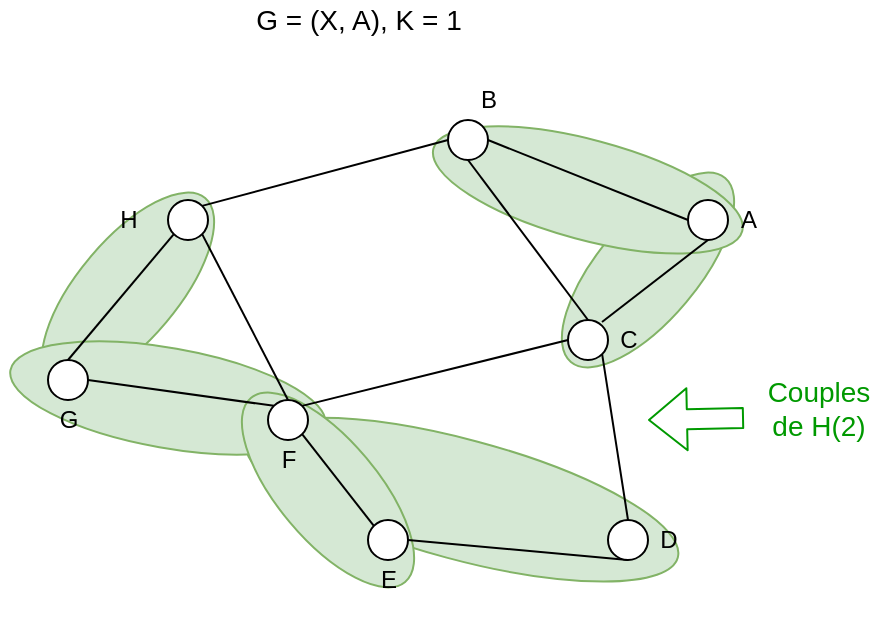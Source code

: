 <mxfile version="13.6.5" type="device"><diagram id="vuOPmMtSkK4FXWNTyyJW" name="Page-1"><mxGraphModel dx="496" dy="691" grid="1" gridSize="10" guides="1" tooltips="1" connect="1" arrows="1" fold="1" page="1" pageScale="1" pageWidth="827" pageHeight="1169" math="0" shadow="0"><root><mxCell id="0"/><mxCell id="1" parent="0"/><mxCell id="0mGoivNlxTxu_5hzfVx2-88" value="" style="ellipse;whiteSpace=wrap;html=1;rotation=-230;fillColor=#d5e8d4;strokeColor=#82b366;" vertex="1" parent="1"><mxGeometry x="10" y="289.98" width="120" height="50" as="geometry"/></mxCell><mxCell id="0mGoivNlxTxu_5hzfVx2-89" value="" style="ellipse;whiteSpace=wrap;html=1;rotation=-165;fillColor=#d5e8d4;strokeColor=#82b366;" vertex="1" parent="1"><mxGeometry x="125.43" y="389.83" width="223.28" height="60" as="geometry"/></mxCell><mxCell id="0mGoivNlxTxu_5hzfVx2-90" value="" style="ellipse;whiteSpace=wrap;html=1;rotation=-170;fillColor=#d5e8d4;strokeColor=#82b366;" vertex="1" parent="1"><mxGeometry x="10" y="344" width="160" height="50" as="geometry"/></mxCell><mxCell id="0mGoivNlxTxu_5hzfVx2-91" value="" style="ellipse;whiteSpace=wrap;html=1;rotation=50;fillColor=#d5e8d4;strokeColor=#82b366;" vertex="1" parent="1"><mxGeometry x="110" y="390" width="120" height="50" as="geometry"/></mxCell><mxCell id="0mGoivNlxTxu_5hzfVx2-92" value="" style="ellipse;whiteSpace=wrap;html=1;rotation=-230;fillColor=#d5e8d4;strokeColor=#82b366;" vertex="1" parent="1"><mxGeometry x="270" y="280" width="120" height="50" as="geometry"/></mxCell><mxCell id="0mGoivNlxTxu_5hzfVx2-93" value="" style="ellipse;whiteSpace=wrap;html=1;rotation=15;fillColor=#d5e8d4;strokeColor=#82b366;" vertex="1" parent="1"><mxGeometry x="220" y="239.98" width="159.83" height="50" as="geometry"/></mxCell><mxCell id="0mGoivNlxTxu_5hzfVx2-94" style="edgeStyle=none;rounded=0;orthogonalLoop=1;jettySize=auto;html=1;exitX=0.5;exitY=1;exitDx=0;exitDy=0;entryX=-0.15;entryY=0.05;entryDx=0;entryDy=0;entryPerimeter=0;endArrow=none;endFill=0;" edge="1" parent="1" source="0mGoivNlxTxu_5hzfVx2-95" target="0mGoivNlxTxu_5hzfVx2-113"><mxGeometry relative="1" as="geometry"/></mxCell><mxCell id="0mGoivNlxTxu_5hzfVx2-95" value="" style="ellipse;whiteSpace=wrap;html=1;aspect=fixed;" vertex="1" parent="1"><mxGeometry x="350" y="270" width="20" height="20" as="geometry"/></mxCell><mxCell id="0mGoivNlxTxu_5hzfVx2-96" style="edgeStyle=none;rounded=0;orthogonalLoop=1;jettySize=auto;html=1;exitX=1;exitY=1;exitDx=0;exitDy=0;entryX=0.5;entryY=0;entryDx=0;entryDy=0;endArrow=none;endFill=0;" edge="1" parent="1" source="0mGoivNlxTxu_5hzfVx2-97" target="0mGoivNlxTxu_5hzfVx2-102"><mxGeometry relative="1" as="geometry"/></mxCell><mxCell id="0mGoivNlxTxu_5hzfVx2-97" value="" style="ellipse;whiteSpace=wrap;html=1;aspect=fixed;" vertex="1" parent="1"><mxGeometry x="290" y="330" width="20" height="20" as="geometry"/></mxCell><mxCell id="0mGoivNlxTxu_5hzfVx2-98" style="rounded=0;orthogonalLoop=1;jettySize=auto;html=1;exitX=1;exitY=0.5;exitDx=0;exitDy=0;entryX=0;entryY=0.5;entryDx=0;entryDy=0;endArrow=none;endFill=0;" edge="1" parent="1" source="0mGoivNlxTxu_5hzfVx2-100" target="0mGoivNlxTxu_5hzfVx2-95"><mxGeometry relative="1" as="geometry"/></mxCell><mxCell id="0mGoivNlxTxu_5hzfVx2-99" style="edgeStyle=none;rounded=0;orthogonalLoop=1;jettySize=auto;html=1;exitX=0.5;exitY=1;exitDx=0;exitDy=0;entryX=0.5;entryY=0;entryDx=0;entryDy=0;endArrow=none;endFill=0;" edge="1" parent="1" source="0mGoivNlxTxu_5hzfVx2-100" target="0mGoivNlxTxu_5hzfVx2-97"><mxGeometry relative="1" as="geometry"/></mxCell><mxCell id="0mGoivNlxTxu_5hzfVx2-100" value="" style="ellipse;whiteSpace=wrap;html=1;aspect=fixed;" vertex="1" parent="1"><mxGeometry x="230" y="230" width="20" height="20" as="geometry"/></mxCell><mxCell id="0mGoivNlxTxu_5hzfVx2-101" style="edgeStyle=none;rounded=0;orthogonalLoop=1;jettySize=auto;html=1;exitX=0.5;exitY=1;exitDx=0;exitDy=0;entryX=1;entryY=0.5;entryDx=0;entryDy=0;endArrow=none;endFill=0;" edge="1" parent="1" source="0mGoivNlxTxu_5hzfVx2-102" target="0mGoivNlxTxu_5hzfVx2-104"><mxGeometry relative="1" as="geometry"/></mxCell><mxCell id="0mGoivNlxTxu_5hzfVx2-102" value="" style="ellipse;whiteSpace=wrap;html=1;aspect=fixed;" vertex="1" parent="1"><mxGeometry x="310" y="430" width="20" height="20" as="geometry"/></mxCell><mxCell id="0mGoivNlxTxu_5hzfVx2-103" style="edgeStyle=none;rounded=0;orthogonalLoop=1;jettySize=auto;html=1;exitX=0;exitY=0;exitDx=0;exitDy=0;entryX=1;entryY=1;entryDx=0;entryDy=0;endArrow=none;endFill=0;" edge="1" parent="1" source="0mGoivNlxTxu_5hzfVx2-104" target="0mGoivNlxTxu_5hzfVx2-108"><mxGeometry relative="1" as="geometry"/></mxCell><mxCell id="0mGoivNlxTxu_5hzfVx2-104" value="" style="ellipse;whiteSpace=wrap;html=1;aspect=fixed;" vertex="1" parent="1"><mxGeometry x="190" y="430" width="20" height="20" as="geometry"/></mxCell><mxCell id="0mGoivNlxTxu_5hzfVx2-105" style="edgeStyle=none;rounded=0;orthogonalLoop=1;jettySize=auto;html=1;exitX=0;exitY=0;exitDx=0;exitDy=0;entryX=1;entryY=0.5;entryDx=0;entryDy=0;endArrow=none;endFill=0;" edge="1" parent="1" source="0mGoivNlxTxu_5hzfVx2-108" target="0mGoivNlxTxu_5hzfVx2-110"><mxGeometry relative="1" as="geometry"/></mxCell><mxCell id="0mGoivNlxTxu_5hzfVx2-106" style="edgeStyle=none;rounded=0;orthogonalLoop=1;jettySize=auto;html=1;exitX=1;exitY=0;exitDx=0;exitDy=0;entryX=0;entryY=0.5;entryDx=0;entryDy=0;endArrow=none;endFill=0;" edge="1" parent="1" source="0mGoivNlxTxu_5hzfVx2-108" target="0mGoivNlxTxu_5hzfVx2-97"><mxGeometry relative="1" as="geometry"/></mxCell><mxCell id="0mGoivNlxTxu_5hzfVx2-107" style="edgeStyle=none;rounded=0;orthogonalLoop=1;jettySize=auto;html=1;exitX=0.5;exitY=0;exitDx=0;exitDy=0;entryX=1;entryY=1;entryDx=0;entryDy=0;endArrow=none;endFill=0;" edge="1" parent="1" source="0mGoivNlxTxu_5hzfVx2-108" target="0mGoivNlxTxu_5hzfVx2-119"><mxGeometry relative="1" as="geometry"/></mxCell><mxCell id="0mGoivNlxTxu_5hzfVx2-108" value="" style="ellipse;whiteSpace=wrap;html=1;aspect=fixed;" vertex="1" parent="1"><mxGeometry x="140" y="370" width="20" height="20" as="geometry"/></mxCell><mxCell id="0mGoivNlxTxu_5hzfVx2-109" style="edgeStyle=none;rounded=0;orthogonalLoop=1;jettySize=auto;html=1;exitX=0.5;exitY=0;exitDx=0;exitDy=0;entryX=0;entryY=1;entryDx=0;entryDy=0;endArrow=none;endFill=0;" edge="1" parent="1" source="0mGoivNlxTxu_5hzfVx2-110" target="0mGoivNlxTxu_5hzfVx2-119"><mxGeometry relative="1" as="geometry"/></mxCell><mxCell id="0mGoivNlxTxu_5hzfVx2-110" value="" style="ellipse;whiteSpace=wrap;html=1;aspect=fixed;" vertex="1" parent="1"><mxGeometry x="30" y="350" width="20" height="20" as="geometry"/></mxCell><mxCell id="0mGoivNlxTxu_5hzfVx2-111" value="B" style="text;html=1;align=center;verticalAlign=middle;resizable=0;points=[];autosize=1;" vertex="1" parent="1"><mxGeometry x="240" y="210" width="20" height="20" as="geometry"/></mxCell><mxCell id="0mGoivNlxTxu_5hzfVx2-112" value="A" style="text;html=1;align=center;verticalAlign=middle;resizable=0;points=[];autosize=1;" vertex="1" parent="1"><mxGeometry x="370" y="270" width="20" height="20" as="geometry"/></mxCell><mxCell id="0mGoivNlxTxu_5hzfVx2-113" value="C" style="text;html=1;align=center;verticalAlign=middle;resizable=0;points=[];autosize=1;" vertex="1" parent="1"><mxGeometry x="310" y="330" width="20" height="20" as="geometry"/></mxCell><mxCell id="0mGoivNlxTxu_5hzfVx2-114" value="D" style="text;html=1;align=center;verticalAlign=middle;resizable=0;points=[];autosize=1;" vertex="1" parent="1"><mxGeometry x="330" y="430" width="20" height="20" as="geometry"/></mxCell><mxCell id="0mGoivNlxTxu_5hzfVx2-115" value="E" style="text;html=1;align=center;verticalAlign=middle;resizable=0;points=[];autosize=1;" vertex="1" parent="1"><mxGeometry x="190" y="450" width="20" height="20" as="geometry"/></mxCell><mxCell id="0mGoivNlxTxu_5hzfVx2-116" value="F" style="text;html=1;align=center;verticalAlign=middle;resizable=0;points=[];autosize=1;" vertex="1" parent="1"><mxGeometry x="140" y="390" width="20" height="20" as="geometry"/></mxCell><mxCell id="0mGoivNlxTxu_5hzfVx2-117" value="G" style="text;html=1;align=center;verticalAlign=middle;resizable=0;points=[];autosize=1;" vertex="1" parent="1"><mxGeometry x="30" y="370" width="20" height="20" as="geometry"/></mxCell><mxCell id="0mGoivNlxTxu_5hzfVx2-118" style="edgeStyle=none;rounded=0;orthogonalLoop=1;jettySize=auto;html=1;exitX=1;exitY=0;exitDx=0;exitDy=0;entryX=0;entryY=0.5;entryDx=0;entryDy=0;endArrow=none;endFill=0;" edge="1" parent="1" source="0mGoivNlxTxu_5hzfVx2-119" target="0mGoivNlxTxu_5hzfVx2-100"><mxGeometry relative="1" as="geometry"/></mxCell><mxCell id="0mGoivNlxTxu_5hzfVx2-119" value="" style="ellipse;whiteSpace=wrap;html=1;aspect=fixed;" vertex="1" parent="1"><mxGeometry x="90" y="270" width="20" height="20" as="geometry"/></mxCell><mxCell id="0mGoivNlxTxu_5hzfVx2-120" value="H" style="text;html=1;align=center;verticalAlign=middle;resizable=0;points=[];autosize=1;" vertex="1" parent="1"><mxGeometry x="60" y="270" width="20" height="20" as="geometry"/></mxCell><mxCell id="0mGoivNlxTxu_5hzfVx2-122" value="&lt;font style=&quot;font-size: 14px&quot; color=&quot;#009900&quot;&gt;Couples &lt;br&gt;de H(2)&lt;/font&gt;" style="text;html=1;align=center;verticalAlign=middle;resizable=0;points=[];autosize=1;" vertex="1" parent="1"><mxGeometry x="379.83" y="354" width="70" height="40" as="geometry"/></mxCell><mxCell id="0mGoivNlxTxu_5hzfVx2-123" value="" style="shape=flexArrow;endArrow=classic;html=1;exitX=-0.026;exitY=0.625;exitDx=0;exitDy=0;exitPerimeter=0;strokeColor=#009900;" edge="1" parent="1" source="0mGoivNlxTxu_5hzfVx2-122"><mxGeometry width="50" height="50" relative="1" as="geometry"><mxPoint x="348.71" y="394" as="sourcePoint"/><mxPoint x="330" y="380" as="targetPoint"/></mxGeometry></mxCell><mxCell id="0mGoivNlxTxu_5hzfVx2-124" value="&lt;font style=&quot;font-size: 14px&quot;&gt;G = (X, A), K = 1&lt;/font&gt;" style="text;html=1;align=center;verticalAlign=middle;resizable=0;points=[];autosize=1;" vertex="1" parent="1"><mxGeometry x="125" y="170" width="120" height="20" as="geometry"/></mxCell></root></mxGraphModel></diagram></mxfile>
